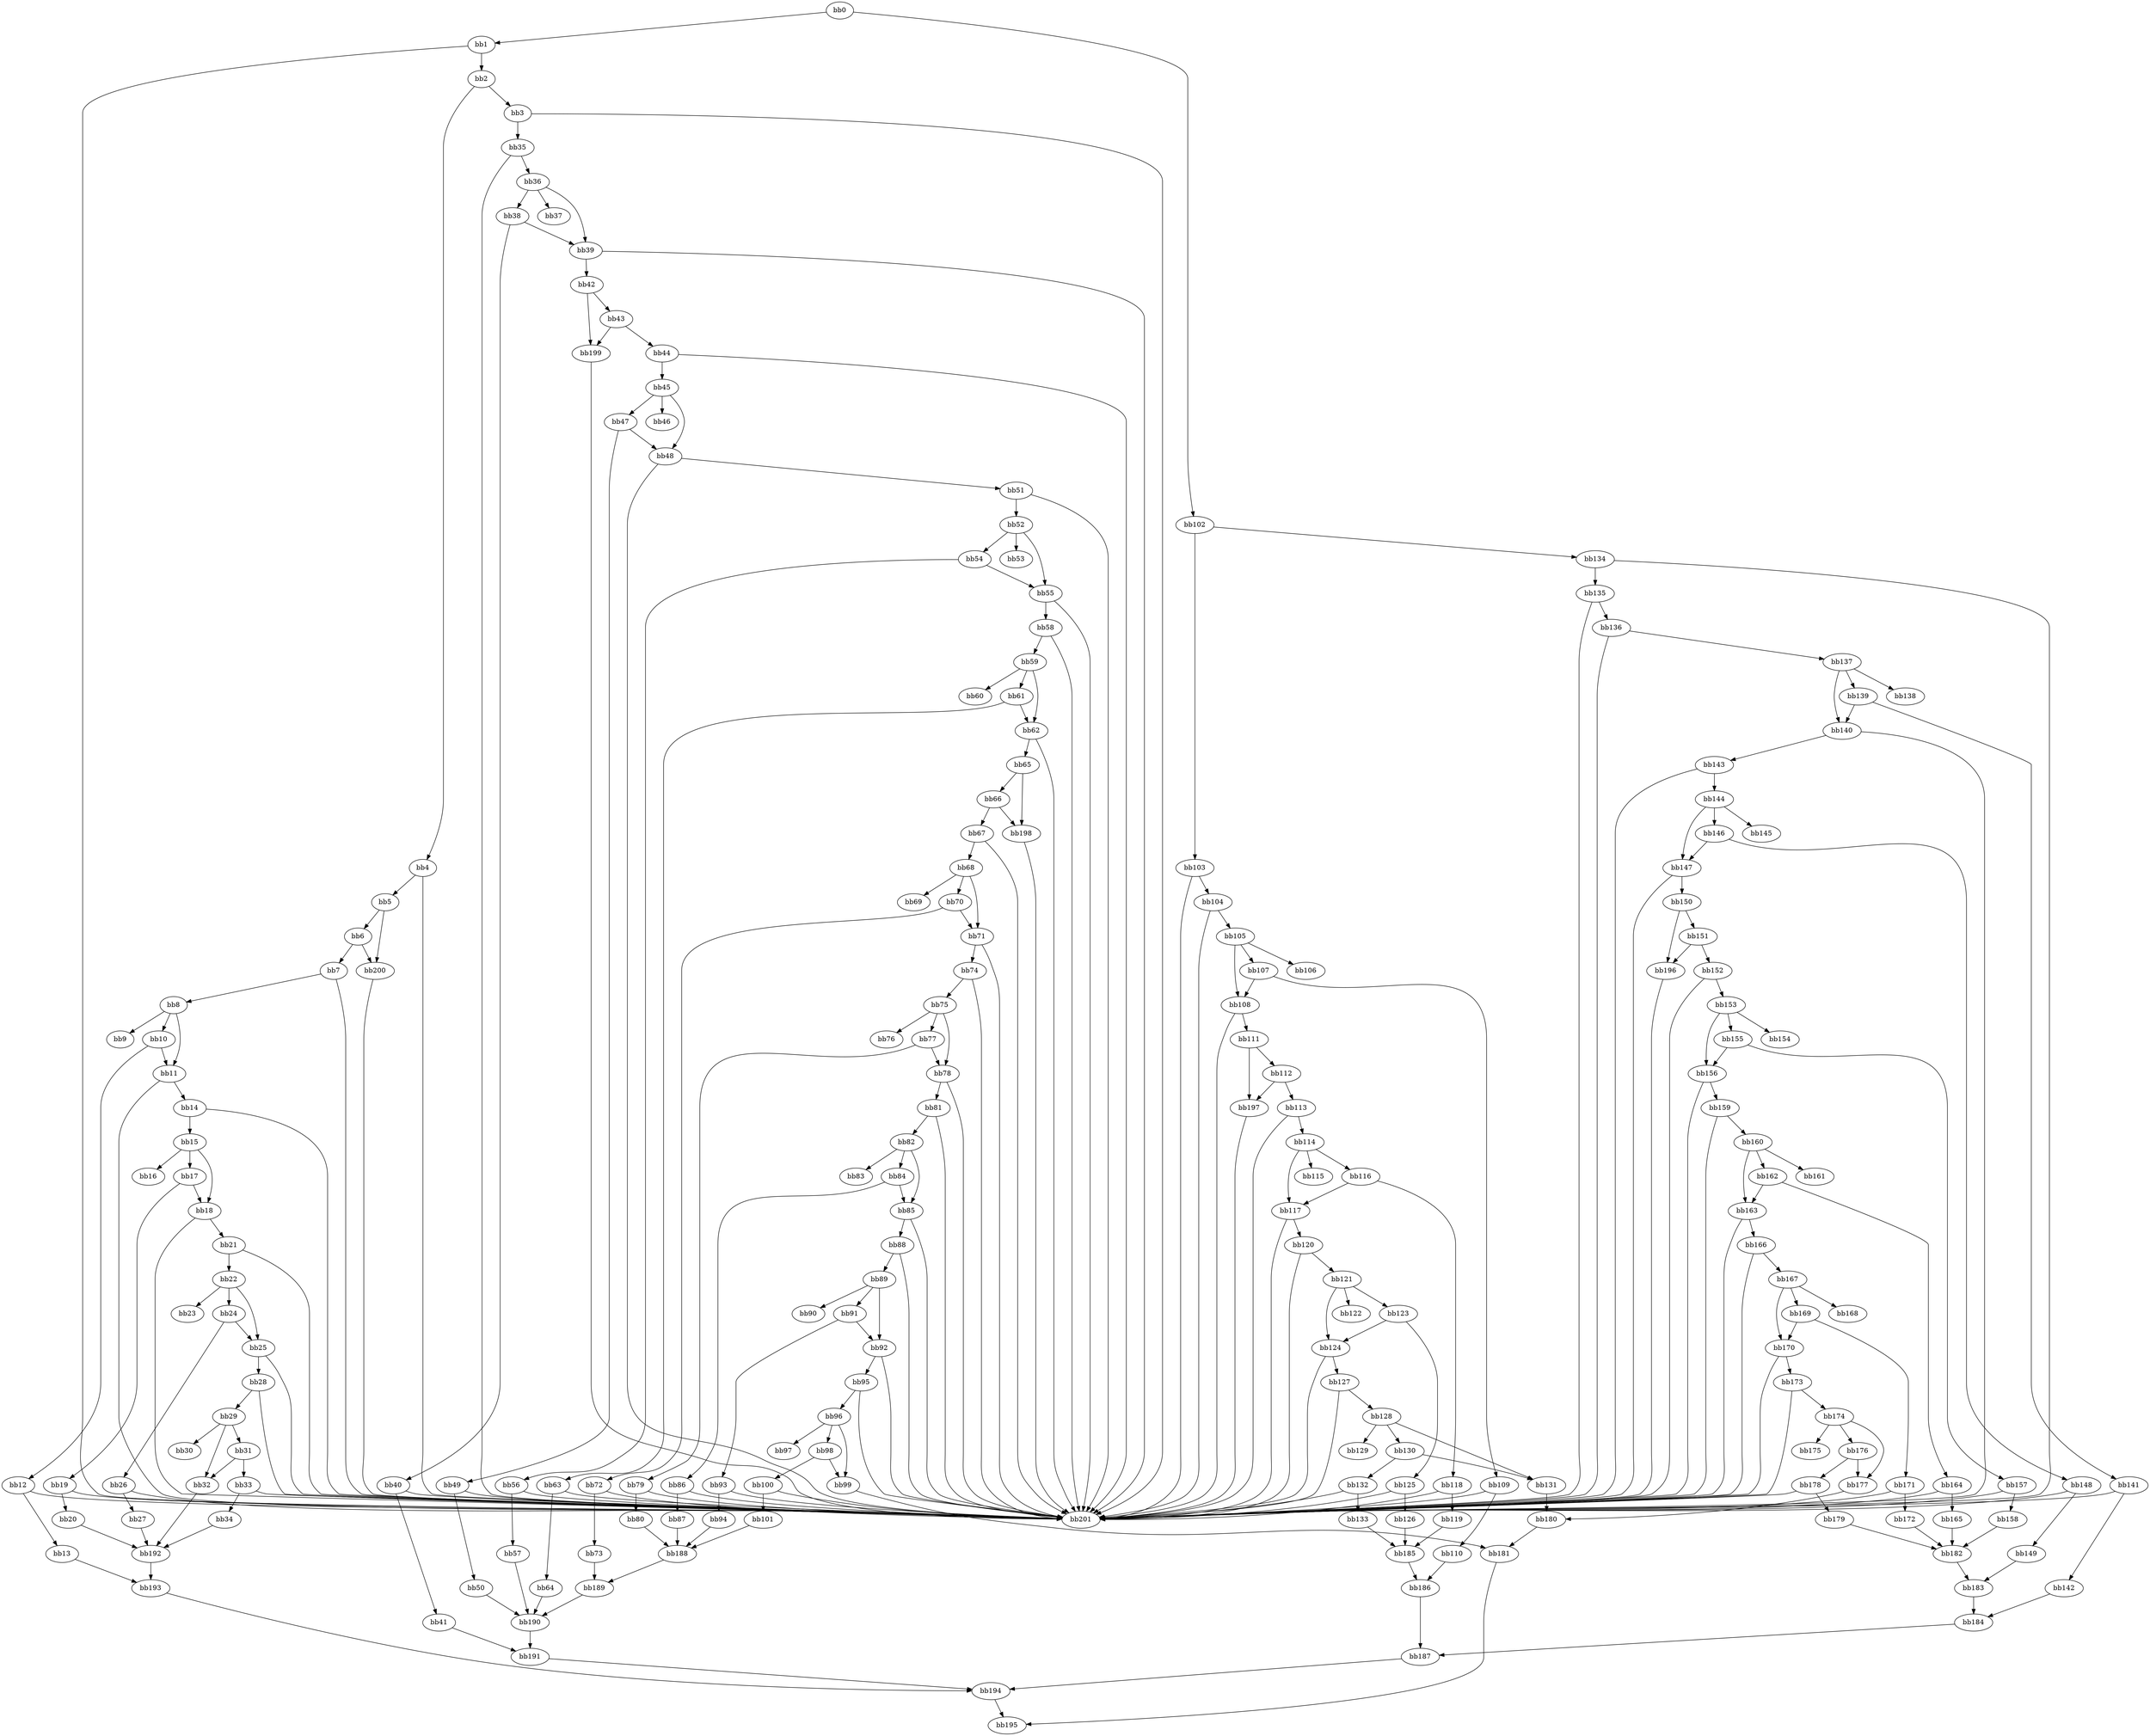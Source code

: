 digraph {
    0 [ label = "bb0\l" ]
    1 [ label = "bb1\l" ]
    2 [ label = "bb2\l" ]
    3 [ label = "bb3\l" ]
    4 [ label = "bb4\l" ]
    5 [ label = "bb5\l" ]
    6 [ label = "bb6\l" ]
    7 [ label = "bb7\l" ]
    8 [ label = "bb8\l" ]
    9 [ label = "bb9\l" ]
    10 [ label = "bb10\l" ]
    11 [ label = "bb11\l" ]
    12 [ label = "bb12\l" ]
    13 [ label = "bb13\l" ]
    14 [ label = "bb14\l" ]
    15 [ label = "bb15\l" ]
    16 [ label = "bb16\l" ]
    17 [ label = "bb17\l" ]
    18 [ label = "bb18\l" ]
    19 [ label = "bb19\l" ]
    20 [ label = "bb20\l" ]
    21 [ label = "bb21\l" ]
    22 [ label = "bb22\l" ]
    23 [ label = "bb23\l" ]
    24 [ label = "bb24\l" ]
    25 [ label = "bb25\l" ]
    26 [ label = "bb26\l" ]
    27 [ label = "bb27\l" ]
    28 [ label = "bb28\l" ]
    29 [ label = "bb29\l" ]
    30 [ label = "bb30\l" ]
    31 [ label = "bb31\l" ]
    32 [ label = "bb32\l" ]
    33 [ label = "bb33\l" ]
    34 [ label = "bb34\l" ]
    35 [ label = "bb35\l" ]
    36 [ label = "bb36\l" ]
    37 [ label = "bb37\l" ]
    38 [ label = "bb38\l" ]
    39 [ label = "bb39\l" ]
    40 [ label = "bb40\l" ]
    41 [ label = "bb41\l" ]
    42 [ label = "bb42\l" ]
    43 [ label = "bb43\l" ]
    44 [ label = "bb44\l" ]
    45 [ label = "bb45\l" ]
    46 [ label = "bb46\l" ]
    47 [ label = "bb47\l" ]
    48 [ label = "bb48\l" ]
    49 [ label = "bb49\l" ]
    50 [ label = "bb50\l" ]
    51 [ label = "bb51\l" ]
    52 [ label = "bb52\l" ]
    53 [ label = "bb53\l" ]
    54 [ label = "bb54\l" ]
    55 [ label = "bb55\l" ]
    56 [ label = "bb56\l" ]
    57 [ label = "bb57\l" ]
    58 [ label = "bb58\l" ]
    59 [ label = "bb59\l" ]
    60 [ label = "bb60\l" ]
    61 [ label = "bb61\l" ]
    62 [ label = "bb62\l" ]
    63 [ label = "bb63\l" ]
    64 [ label = "bb64\l" ]
    65 [ label = "bb65\l" ]
    66 [ label = "bb66\l" ]
    67 [ label = "bb67\l" ]
    68 [ label = "bb68\l" ]
    69 [ label = "bb69\l" ]
    70 [ label = "bb70\l" ]
    71 [ label = "bb71\l" ]
    72 [ label = "bb72\l" ]
    73 [ label = "bb73\l" ]
    74 [ label = "bb74\l" ]
    75 [ label = "bb75\l" ]
    76 [ label = "bb76\l" ]
    77 [ label = "bb77\l" ]
    78 [ label = "bb78\l" ]
    79 [ label = "bb79\l" ]
    80 [ label = "bb80\l" ]
    81 [ label = "bb81\l" ]
    82 [ label = "bb82\l" ]
    83 [ label = "bb83\l" ]
    84 [ label = "bb84\l" ]
    85 [ label = "bb85\l" ]
    86 [ label = "bb86\l" ]
    87 [ label = "bb87\l" ]
    88 [ label = "bb88\l" ]
    89 [ label = "bb89\l" ]
    90 [ label = "bb90\l" ]
    91 [ label = "bb91\l" ]
    92 [ label = "bb92\l" ]
    93 [ label = "bb93\l" ]
    94 [ label = "bb94\l" ]
    95 [ label = "bb95\l" ]
    96 [ label = "bb96\l" ]
    97 [ label = "bb97\l" ]
    98 [ label = "bb98\l" ]
    99 [ label = "bb99\l" ]
    100 [ label = "bb100\l" ]
    101 [ label = "bb101\l" ]
    102 [ label = "bb102\l" ]
    103 [ label = "bb103\l" ]
    104 [ label = "bb104\l" ]
    105 [ label = "bb105\l" ]
    106 [ label = "bb106\l" ]
    107 [ label = "bb107\l" ]
    108 [ label = "bb108\l" ]
    109 [ label = "bb109\l" ]
    110 [ label = "bb110\l" ]
    111 [ label = "bb111\l" ]
    112 [ label = "bb112\l" ]
    113 [ label = "bb113\l" ]
    114 [ label = "bb114\l" ]
    115 [ label = "bb115\l" ]
    116 [ label = "bb116\l" ]
    117 [ label = "bb117\l" ]
    118 [ label = "bb118\l" ]
    119 [ label = "bb119\l" ]
    120 [ label = "bb120\l" ]
    121 [ label = "bb121\l" ]
    122 [ label = "bb122\l" ]
    123 [ label = "bb123\l" ]
    124 [ label = "bb124\l" ]
    125 [ label = "bb125\l" ]
    126 [ label = "bb126\l" ]
    127 [ label = "bb127\l" ]
    128 [ label = "bb128\l" ]
    129 [ label = "bb129\l" ]
    130 [ label = "bb130\l" ]
    131 [ label = "bb131\l" ]
    132 [ label = "bb132\l" ]
    133 [ label = "bb133\l" ]
    134 [ label = "bb134\l" ]
    135 [ label = "bb135\l" ]
    136 [ label = "bb136\l" ]
    137 [ label = "bb137\l" ]
    138 [ label = "bb138\l" ]
    139 [ label = "bb139\l" ]
    140 [ label = "bb140\l" ]
    141 [ label = "bb141\l" ]
    142 [ label = "bb142\l" ]
    143 [ label = "bb143\l" ]
    144 [ label = "bb144\l" ]
    145 [ label = "bb145\l" ]
    146 [ label = "bb146\l" ]
    147 [ label = "bb147\l" ]
    148 [ label = "bb148\l" ]
    149 [ label = "bb149\l" ]
    150 [ label = "bb150\l" ]
    151 [ label = "bb151\l" ]
    152 [ label = "bb152\l" ]
    153 [ label = "bb153\l" ]
    154 [ label = "bb154\l" ]
    155 [ label = "bb155\l" ]
    156 [ label = "bb156\l" ]
    157 [ label = "bb157\l" ]
    158 [ label = "bb158\l" ]
    159 [ label = "bb159\l" ]
    160 [ label = "bb160\l" ]
    161 [ label = "bb161\l" ]
    162 [ label = "bb162\l" ]
    163 [ label = "bb163\l" ]
    164 [ label = "bb164\l" ]
    165 [ label = "bb165\l" ]
    166 [ label = "bb166\l" ]
    167 [ label = "bb167\l" ]
    168 [ label = "bb168\l" ]
    169 [ label = "bb169\l" ]
    170 [ label = "bb170\l" ]
    171 [ label = "bb171\l" ]
    172 [ label = "bb172\l" ]
    173 [ label = "bb173\l" ]
    174 [ label = "bb174\l" ]
    175 [ label = "bb175\l" ]
    176 [ label = "bb176\l" ]
    177 [ label = "bb177\l" ]
    178 [ label = "bb178\l" ]
    179 [ label = "bb179\l" ]
    180 [ label = "bb180\l" ]
    181 [ label = "bb181\l" ]
    182 [ label = "bb182\l" ]
    183 [ label = "bb183\l" ]
    184 [ label = "bb184\l" ]
    185 [ label = "bb185\l" ]
    186 [ label = "bb186\l" ]
    187 [ label = "bb187\l" ]
    188 [ label = "bb188\l" ]
    189 [ label = "bb189\l" ]
    190 [ label = "bb190\l" ]
    191 [ label = "bb191\l" ]
    192 [ label = "bb192\l" ]
    193 [ label = "bb193\l" ]
    194 [ label = "bb194\l" ]
    195 [ label = "bb195\l" ]
    196 [ label = "bb196\l" ]
    197 [ label = "bb197\l" ]
    198 [ label = "bb198\l" ]
    199 [ label = "bb199\l" ]
    200 [ label = "bb200\l" ]
    201 [ label = "bb201\l" ]
    0 -> 1 [ ]
    0 -> 102 [ ]
    1 -> 2 [ ]
    1 -> 201 [ ]
    2 -> 3 [ ]
    2 -> 4 [ ]
    3 -> 35 [ ]
    3 -> 201 [ ]
    4 -> 5 [ ]
    4 -> 201 [ ]
    5 -> 6 [ ]
    5 -> 200 [ ]
    6 -> 7 [ ]
    6 -> 200 [ ]
    7 -> 8 [ ]
    7 -> 201 [ ]
    8 -> 9 [ ]
    8 -> 10 [ ]
    8 -> 11 [ ]
    10 -> 11 [ ]
    10 -> 12 [ ]
    11 -> 14 [ ]
    11 -> 201 [ ]
    12 -> 13 [ ]
    12 -> 201 [ ]
    13 -> 193 [ ]
    14 -> 15 [ ]
    14 -> 201 [ ]
    15 -> 16 [ ]
    15 -> 17 [ ]
    15 -> 18 [ ]
    17 -> 18 [ ]
    17 -> 19 [ ]
    18 -> 21 [ ]
    18 -> 201 [ ]
    19 -> 20 [ ]
    19 -> 201 [ ]
    20 -> 192 [ ]
    21 -> 22 [ ]
    21 -> 201 [ ]
    22 -> 23 [ ]
    22 -> 24 [ ]
    22 -> 25 [ ]
    24 -> 25 [ ]
    24 -> 26 [ ]
    25 -> 28 [ ]
    25 -> 201 [ ]
    26 -> 27 [ ]
    26 -> 201 [ ]
    27 -> 192 [ ]
    28 -> 29 [ ]
    28 -> 201 [ ]
    29 -> 30 [ ]
    29 -> 31 [ ]
    29 -> 32 [ ]
    31 -> 32 [ ]
    31 -> 33 [ ]
    32 -> 192 [ ]
    33 -> 34 [ ]
    33 -> 201 [ ]
    34 -> 192 [ ]
    35 -> 36 [ ]
    35 -> 201 [ ]
    36 -> 37 [ ]
    36 -> 38 [ ]
    36 -> 39 [ ]
    38 -> 39 [ ]
    38 -> 40 [ ]
    39 -> 42 [ ]
    39 -> 201 [ ]
    40 -> 41 [ ]
    40 -> 201 [ ]
    41 -> 191 [ ]
    42 -> 43 [ ]
    42 -> 199 [ ]
    43 -> 44 [ ]
    43 -> 199 [ ]
    44 -> 45 [ ]
    44 -> 201 [ ]
    45 -> 46 [ ]
    45 -> 47 [ ]
    45 -> 48 [ ]
    47 -> 48 [ ]
    47 -> 49 [ ]
    48 -> 51 [ ]
    48 -> 201 [ ]
    49 -> 50 [ ]
    49 -> 201 [ ]
    50 -> 190 [ ]
    51 -> 52 [ ]
    51 -> 201 [ ]
    52 -> 53 [ ]
    52 -> 54 [ ]
    52 -> 55 [ ]
    54 -> 55 [ ]
    54 -> 56 [ ]
    55 -> 58 [ ]
    55 -> 201 [ ]
    56 -> 57 [ ]
    56 -> 201 [ ]
    57 -> 190 [ ]
    58 -> 59 [ ]
    58 -> 201 [ ]
    59 -> 60 [ ]
    59 -> 61 [ ]
    59 -> 62 [ ]
    61 -> 62 [ ]
    61 -> 63 [ ]
    62 -> 65 [ ]
    62 -> 201 [ ]
    63 -> 64 [ ]
    63 -> 201 [ ]
    64 -> 190 [ ]
    65 -> 66 [ ]
    65 -> 198 [ ]
    66 -> 67 [ ]
    66 -> 198 [ ]
    67 -> 68 [ ]
    67 -> 201 [ ]
    68 -> 69 [ ]
    68 -> 70 [ ]
    68 -> 71 [ ]
    70 -> 71 [ ]
    70 -> 72 [ ]
    71 -> 74 [ ]
    71 -> 201 [ ]
    72 -> 73 [ ]
    72 -> 201 [ ]
    73 -> 189 [ ]
    74 -> 75 [ ]
    74 -> 201 [ ]
    75 -> 76 [ ]
    75 -> 77 [ ]
    75 -> 78 [ ]
    77 -> 78 [ ]
    77 -> 79 [ ]
    78 -> 81 [ ]
    78 -> 201 [ ]
    79 -> 80 [ ]
    79 -> 201 [ ]
    80 -> 188 [ ]
    81 -> 82 [ ]
    81 -> 201 [ ]
    82 -> 83 [ ]
    82 -> 84 [ ]
    82 -> 85 [ ]
    84 -> 85 [ ]
    84 -> 86 [ ]
    85 -> 88 [ ]
    85 -> 201 [ ]
    86 -> 87 [ ]
    86 -> 201 [ ]
    87 -> 188 [ ]
    88 -> 89 [ ]
    88 -> 201 [ ]
    89 -> 90 [ ]
    89 -> 91 [ ]
    89 -> 92 [ ]
    91 -> 92 [ ]
    91 -> 93 [ ]
    92 -> 95 [ ]
    92 -> 201 [ ]
    93 -> 94 [ ]
    93 -> 201 [ ]
    94 -> 188 [ ]
    95 -> 96 [ ]
    95 -> 201 [ ]
    96 -> 97 [ ]
    96 -> 98 [ ]
    96 -> 99 [ ]
    98 -> 99 [ ]
    98 -> 100 [ ]
    99 -> 181 [ ]
    100 -> 101 [ ]
    100 -> 201 [ ]
    101 -> 188 [ ]
    102 -> 103 [ ]
    102 -> 134 [ ]
    103 -> 104 [ ]
    103 -> 201 [ ]
    104 -> 105 [ ]
    104 -> 201 [ ]
    105 -> 106 [ ]
    105 -> 107 [ ]
    105 -> 108 [ ]
    107 -> 108 [ ]
    107 -> 109 [ ]
    108 -> 111 [ ]
    108 -> 201 [ ]
    109 -> 110 [ ]
    109 -> 201 [ ]
    110 -> 186 [ ]
    111 -> 112 [ ]
    111 -> 197 [ ]
    112 -> 113 [ ]
    112 -> 197 [ ]
    113 -> 114 [ ]
    113 -> 201 [ ]
    114 -> 115 [ ]
    114 -> 116 [ ]
    114 -> 117 [ ]
    116 -> 117 [ ]
    116 -> 118 [ ]
    117 -> 120 [ ]
    117 -> 201 [ ]
    118 -> 119 [ ]
    118 -> 201 [ ]
    119 -> 185 [ ]
    120 -> 121 [ ]
    120 -> 201 [ ]
    121 -> 122 [ ]
    121 -> 123 [ ]
    121 -> 124 [ ]
    123 -> 124 [ ]
    123 -> 125 [ ]
    124 -> 127 [ ]
    124 -> 201 [ ]
    125 -> 126 [ ]
    125 -> 201 [ ]
    126 -> 185 [ ]
    127 -> 128 [ ]
    127 -> 201 [ ]
    128 -> 129 [ ]
    128 -> 130 [ ]
    128 -> 131 [ ]
    130 -> 131 [ ]
    130 -> 132 [ ]
    131 -> 180 [ ]
    132 -> 133 [ ]
    132 -> 201 [ ]
    133 -> 185 [ ]
    134 -> 135 [ ]
    134 -> 201 [ ]
    135 -> 136 [ ]
    135 -> 201 [ ]
    136 -> 137 [ ]
    136 -> 201 [ ]
    137 -> 138 [ ]
    137 -> 139 [ ]
    137 -> 140 [ ]
    139 -> 140 [ ]
    139 -> 141 [ ]
    140 -> 143 [ ]
    140 -> 201 [ ]
    141 -> 142 [ ]
    141 -> 201 [ ]
    142 -> 184 [ ]
    143 -> 144 [ ]
    143 -> 201 [ ]
    144 -> 145 [ ]
    144 -> 146 [ ]
    144 -> 147 [ ]
    146 -> 147 [ ]
    146 -> 148 [ ]
    147 -> 150 [ ]
    147 -> 201 [ ]
    148 -> 149 [ ]
    148 -> 201 [ ]
    149 -> 183 [ ]
    150 -> 151 [ ]
    150 -> 196 [ ]
    151 -> 152 [ ]
    151 -> 196 [ ]
    152 -> 153 [ ]
    152 -> 201 [ ]
    153 -> 154 [ ]
    153 -> 155 [ ]
    153 -> 156 [ ]
    155 -> 156 [ ]
    155 -> 157 [ ]
    156 -> 159 [ ]
    156 -> 201 [ ]
    157 -> 158 [ ]
    157 -> 201 [ ]
    158 -> 182 [ ]
    159 -> 160 [ ]
    159 -> 201 [ ]
    160 -> 161 [ ]
    160 -> 162 [ ]
    160 -> 163 [ ]
    162 -> 163 [ ]
    162 -> 164 [ ]
    163 -> 166 [ ]
    163 -> 201 [ ]
    164 -> 165 [ ]
    164 -> 201 [ ]
    165 -> 182 [ ]
    166 -> 167 [ ]
    166 -> 201 [ ]
    167 -> 168 [ ]
    167 -> 169 [ ]
    167 -> 170 [ ]
    169 -> 170 [ ]
    169 -> 171 [ ]
    170 -> 173 [ ]
    170 -> 201 [ ]
    171 -> 172 [ ]
    171 -> 201 [ ]
    172 -> 182 [ ]
    173 -> 174 [ ]
    173 -> 201 [ ]
    174 -> 175 [ ]
    174 -> 176 [ ]
    174 -> 177 [ ]
    176 -> 177 [ ]
    176 -> 178 [ ]
    177 -> 180 [ ]
    178 -> 179 [ ]
    178 -> 201 [ ]
    179 -> 182 [ ]
    180 -> 181 [ ]
    181 -> 195 [ ]
    182 -> 183 [ ]
    183 -> 184 [ ]
    184 -> 187 [ ]
    185 -> 186 [ ]
    186 -> 187 [ ]
    187 -> 194 [ ]
    188 -> 189 [ ]
    189 -> 190 [ ]
    190 -> 191 [ ]
    191 -> 194 [ ]
    192 -> 193 [ ]
    193 -> 194 [ ]
    194 -> 195 [ ]
    196 -> 201 [ ]
    197 -> 201 [ ]
    198 -> 201 [ ]
    199 -> 201 [ ]
    200 -> 201 [ ]
}

